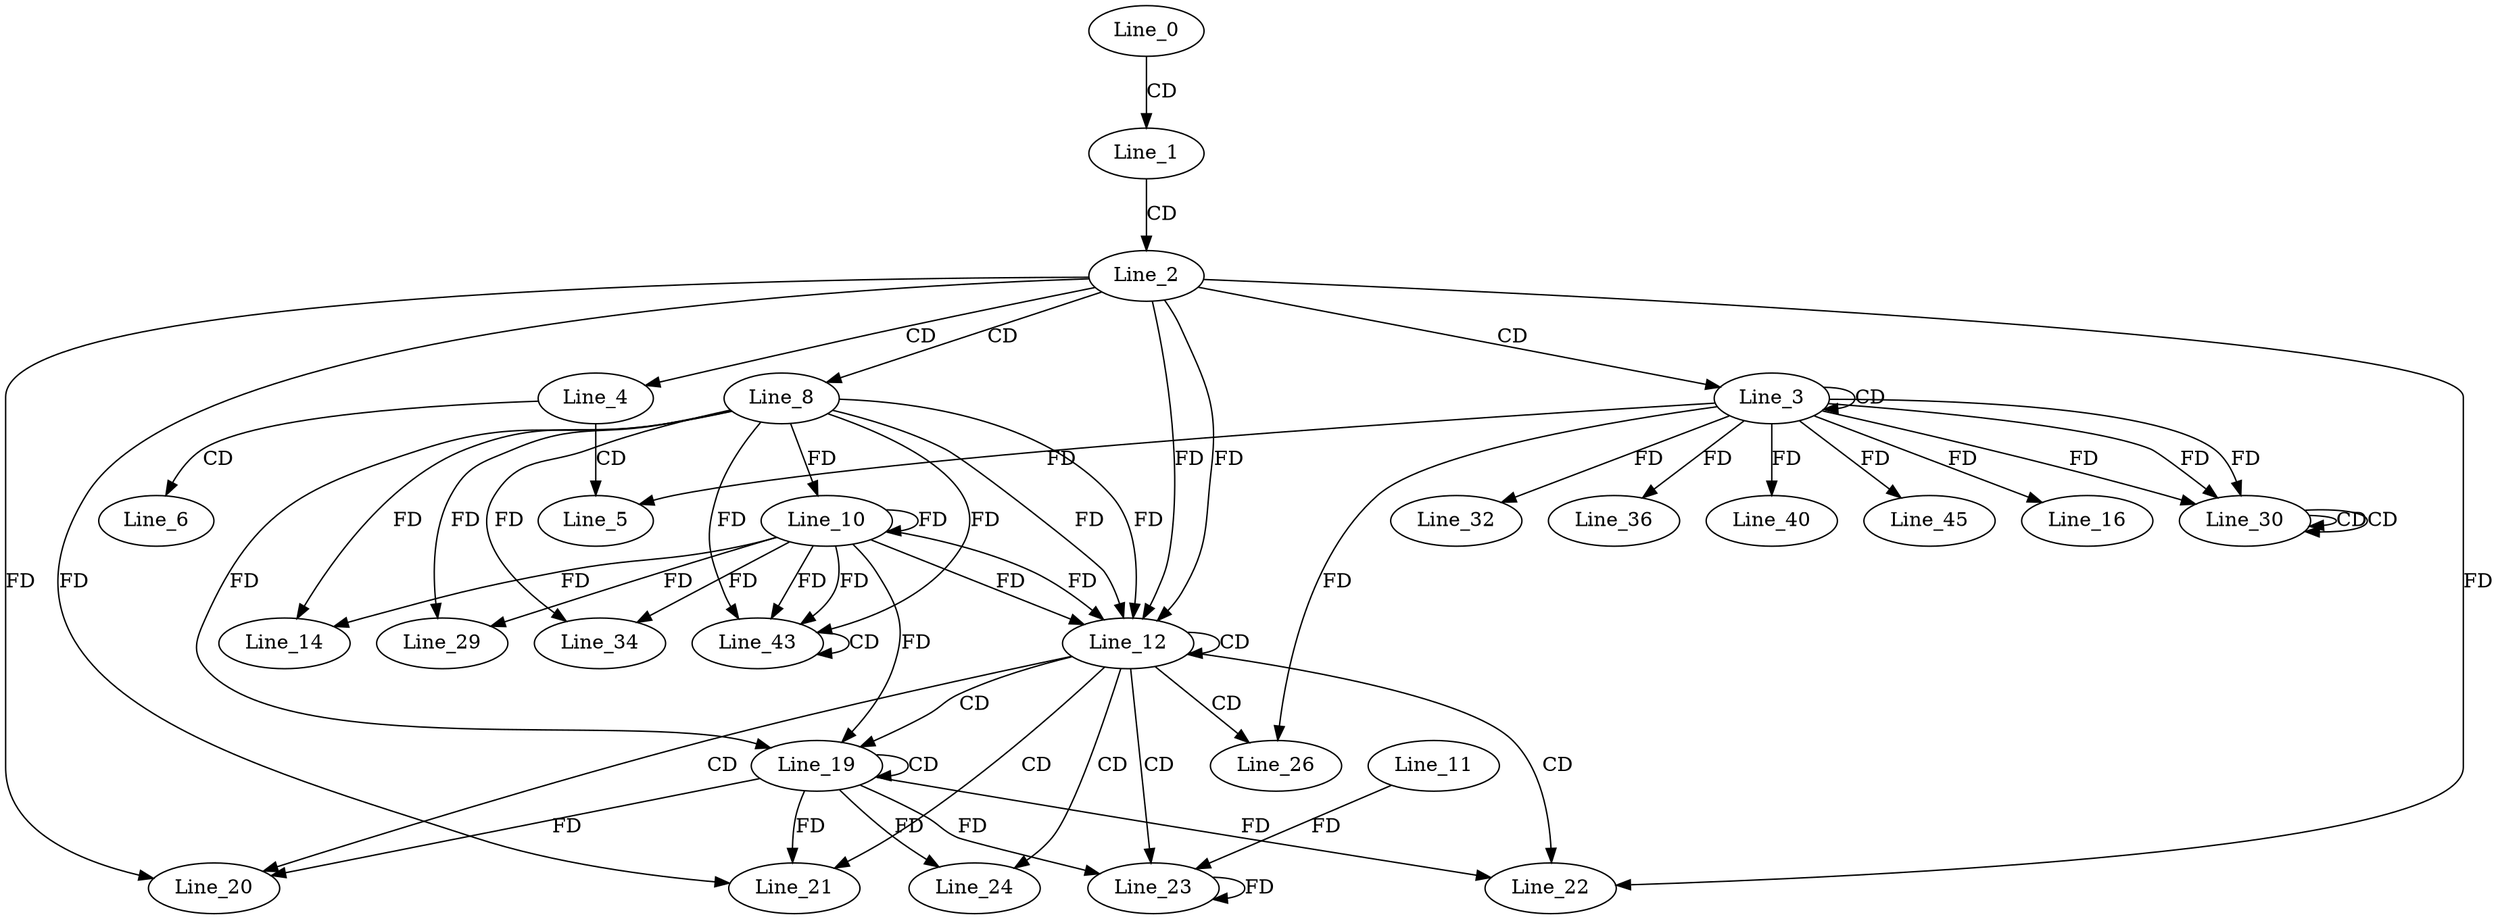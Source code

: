 digraph G {
  Line_0;
  Line_1;
  Line_2;
  Line_3;
  Line_3;
  Line_4;
  Line_5;
  Line_6;
  Line_8;
  Line_10;
  Line_10;
  Line_12;
  Line_12;
  Line_14;
  Line_16;
  Line_19;
  Line_19;
  Line_20;
  Line_21;
  Line_21;
  Line_22;
  Line_23;
  Line_11;
  Line_23;
  Line_24;
  Line_26;
  Line_29;
  Line_30;
  Line_30;
  Line_30;
  Line_32;
  Line_34;
  Line_36;
  Line_40;
  Line_43;
  Line_43;
  Line_45;
  Line_0 -> Line_1 [ label="CD" ];
  Line_1 -> Line_2 [ label="CD" ];
  Line_2 -> Line_3 [ label="CD" ];
  Line_3 -> Line_3 [ label="CD" ];
  Line_2 -> Line_4 [ label="CD" ];
  Line_4 -> Line_5 [ label="CD" ];
  Line_3 -> Line_5 [ label="FD" ];
  Line_4 -> Line_6 [ label="CD" ];
  Line_2 -> Line_8 [ label="CD" ];
  Line_8 -> Line_10 [ label="FD" ];
  Line_10 -> Line_10 [ label="FD" ];
  Line_8 -> Line_12 [ label="FD" ];
  Line_10 -> Line_12 [ label="FD" ];
  Line_2 -> Line_12 [ label="FD" ];
  Line_12 -> Line_12 [ label="CD" ];
  Line_8 -> Line_12 [ label="FD" ];
  Line_10 -> Line_12 [ label="FD" ];
  Line_2 -> Line_12 [ label="FD" ];
  Line_8 -> Line_14 [ label="FD" ];
  Line_10 -> Line_14 [ label="FD" ];
  Line_3 -> Line_16 [ label="FD" ];
  Line_12 -> Line_19 [ label="CD" ];
  Line_19 -> Line_19 [ label="CD" ];
  Line_8 -> Line_19 [ label="FD" ];
  Line_10 -> Line_19 [ label="FD" ];
  Line_12 -> Line_20 [ label="CD" ];
  Line_19 -> Line_20 [ label="FD" ];
  Line_2 -> Line_20 [ label="FD" ];
  Line_12 -> Line_21 [ label="CD" ];
  Line_19 -> Line_21 [ label="FD" ];
  Line_2 -> Line_21 [ label="FD" ];
  Line_12 -> Line_22 [ label="CD" ];
  Line_19 -> Line_22 [ label="FD" ];
  Line_2 -> Line_22 [ label="FD" ];
  Line_12 -> Line_23 [ label="CD" ];
  Line_11 -> Line_23 [ label="FD" ];
  Line_23 -> Line_23 [ label="FD" ];
  Line_19 -> Line_23 [ label="FD" ];
  Line_12 -> Line_24 [ label="CD" ];
  Line_19 -> Line_24 [ label="FD" ];
  Line_12 -> Line_26 [ label="CD" ];
  Line_3 -> Line_26 [ label="FD" ];
  Line_8 -> Line_29 [ label="FD" ];
  Line_10 -> Line_29 [ label="FD" ];
  Line_3 -> Line_30 [ label="FD" ];
  Line_30 -> Line_30 [ label="CD" ];
  Line_3 -> Line_30 [ label="FD" ];
  Line_30 -> Line_30 [ label="CD" ];
  Line_3 -> Line_30 [ label="FD" ];
  Line_3 -> Line_32 [ label="FD" ];
  Line_8 -> Line_34 [ label="FD" ];
  Line_10 -> Line_34 [ label="FD" ];
  Line_3 -> Line_36 [ label="FD" ];
  Line_3 -> Line_40 [ label="FD" ];
  Line_8 -> Line_43 [ label="FD" ];
  Line_10 -> Line_43 [ label="FD" ];
  Line_43 -> Line_43 [ label="CD" ];
  Line_8 -> Line_43 [ label="FD" ];
  Line_10 -> Line_43 [ label="FD" ];
  Line_3 -> Line_45 [ label="FD" ];
}
